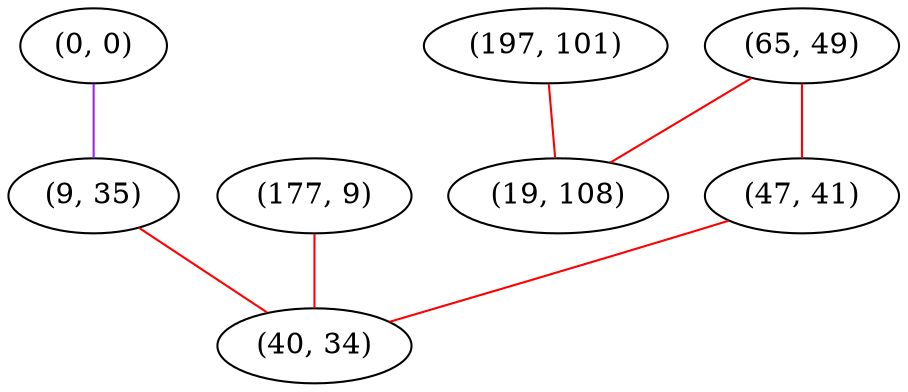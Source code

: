 graph "" {
"(0, 0)";
"(197, 101)";
"(9, 35)";
"(65, 49)";
"(177, 9)";
"(19, 108)";
"(47, 41)";
"(40, 34)";
"(0, 0)" -- "(9, 35)"  [color=purple, key=0, weight=4];
"(197, 101)" -- "(19, 108)"  [color=red, key=0, weight=1];
"(9, 35)" -- "(40, 34)"  [color=red, key=0, weight=1];
"(65, 49)" -- "(19, 108)"  [color=red, key=0, weight=1];
"(65, 49)" -- "(47, 41)"  [color=red, key=0, weight=1];
"(177, 9)" -- "(40, 34)"  [color=red, key=0, weight=1];
"(47, 41)" -- "(40, 34)"  [color=red, key=0, weight=1];
}
